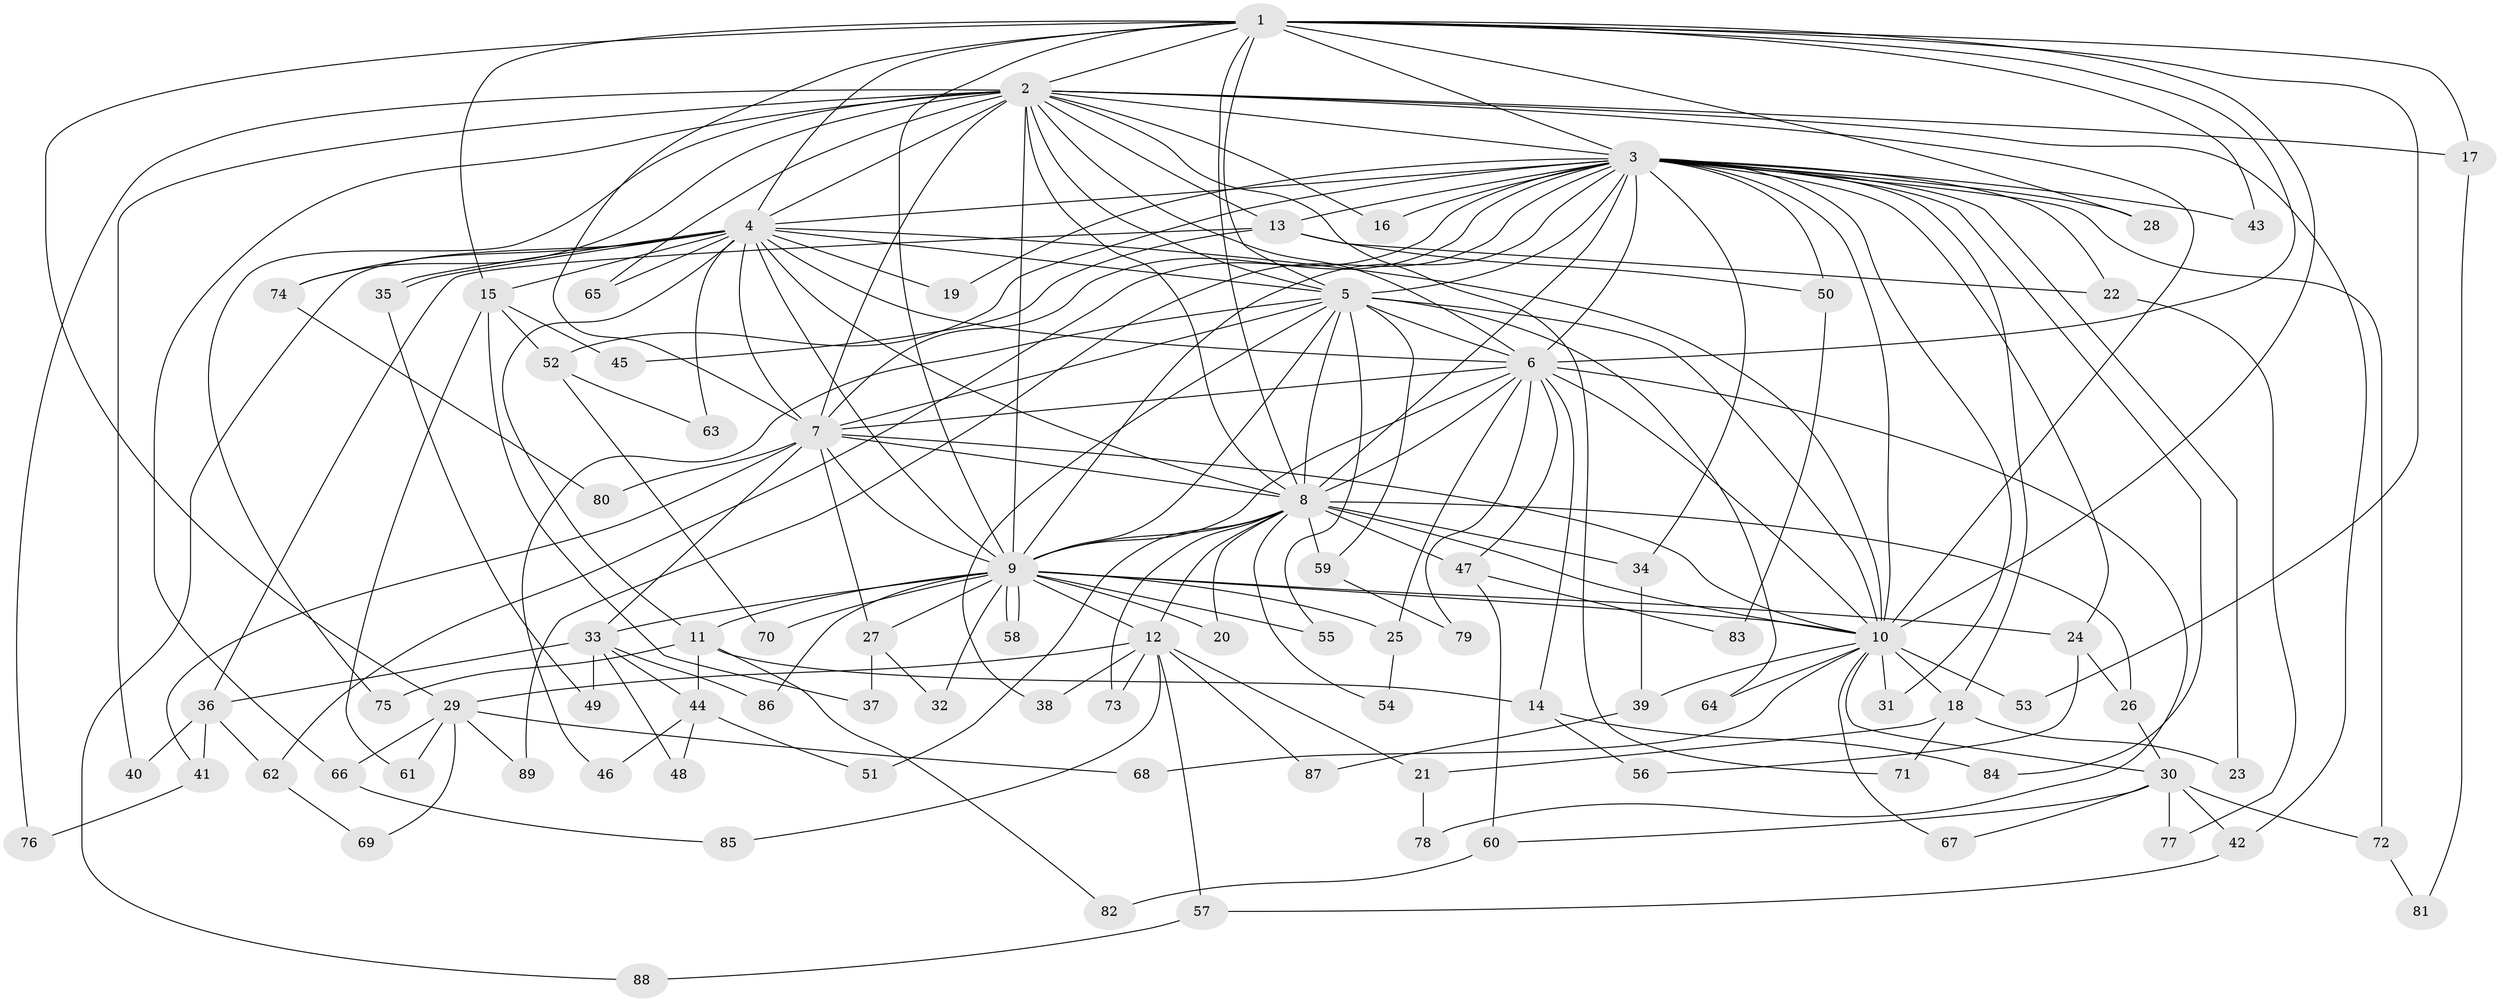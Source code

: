 // coarse degree distribution, {15: 0.027777777777777776, 13: 0.027777777777777776, 12: 0.05555555555555555, 14: 0.05555555555555555, 11: 0.08333333333333333, 16: 0.027777777777777776, 10: 0.027777777777777776, 19: 0.027777777777777776, 3: 0.19444444444444445, 8: 0.05555555555555555, 4: 0.1388888888888889, 7: 0.027777777777777776, 2: 0.19444444444444445, 5: 0.027777777777777776, 1: 0.027777777777777776}
// Generated by graph-tools (version 1.1) at 2025/49/03/04/25 22:49:41]
// undirected, 89 vertices, 203 edges
graph export_dot {
  node [color=gray90,style=filled];
  1;
  2;
  3;
  4;
  5;
  6;
  7;
  8;
  9;
  10;
  11;
  12;
  13;
  14;
  15;
  16;
  17;
  18;
  19;
  20;
  21;
  22;
  23;
  24;
  25;
  26;
  27;
  28;
  29;
  30;
  31;
  32;
  33;
  34;
  35;
  36;
  37;
  38;
  39;
  40;
  41;
  42;
  43;
  44;
  45;
  46;
  47;
  48;
  49;
  50;
  51;
  52;
  53;
  54;
  55;
  56;
  57;
  58;
  59;
  60;
  61;
  62;
  63;
  64;
  65;
  66;
  67;
  68;
  69;
  70;
  71;
  72;
  73;
  74;
  75;
  76;
  77;
  78;
  79;
  80;
  81;
  82;
  83;
  84;
  85;
  86;
  87;
  88;
  89;
  1 -- 2;
  1 -- 3;
  1 -- 4;
  1 -- 5;
  1 -- 6;
  1 -- 7;
  1 -- 8;
  1 -- 9;
  1 -- 10;
  1 -- 15;
  1 -- 17;
  1 -- 28;
  1 -- 29;
  1 -- 43;
  1 -- 53;
  2 -- 3;
  2 -- 4;
  2 -- 5;
  2 -- 6;
  2 -- 7;
  2 -- 8;
  2 -- 9;
  2 -- 10;
  2 -- 13;
  2 -- 16;
  2 -- 17;
  2 -- 40;
  2 -- 42;
  2 -- 65;
  2 -- 66;
  2 -- 71;
  2 -- 74;
  2 -- 75;
  2 -- 76;
  3 -- 4;
  3 -- 5;
  3 -- 6;
  3 -- 7;
  3 -- 8;
  3 -- 9;
  3 -- 10;
  3 -- 13;
  3 -- 16;
  3 -- 18;
  3 -- 19;
  3 -- 22;
  3 -- 23;
  3 -- 24;
  3 -- 28;
  3 -- 31;
  3 -- 34;
  3 -- 43;
  3 -- 50;
  3 -- 52;
  3 -- 62;
  3 -- 72;
  3 -- 84;
  3 -- 89;
  4 -- 5;
  4 -- 6;
  4 -- 7;
  4 -- 8;
  4 -- 9;
  4 -- 10;
  4 -- 11;
  4 -- 15;
  4 -- 19;
  4 -- 35;
  4 -- 35;
  4 -- 63;
  4 -- 65;
  4 -- 74;
  4 -- 88;
  5 -- 6;
  5 -- 7;
  5 -- 8;
  5 -- 9;
  5 -- 10;
  5 -- 38;
  5 -- 46;
  5 -- 55;
  5 -- 59;
  5 -- 64;
  6 -- 7;
  6 -- 8;
  6 -- 9;
  6 -- 10;
  6 -- 14;
  6 -- 25;
  6 -- 47;
  6 -- 78;
  6 -- 79;
  7 -- 8;
  7 -- 9;
  7 -- 10;
  7 -- 27;
  7 -- 33;
  7 -- 41;
  7 -- 80;
  8 -- 9;
  8 -- 10;
  8 -- 12;
  8 -- 20;
  8 -- 26;
  8 -- 34;
  8 -- 47;
  8 -- 51;
  8 -- 54;
  8 -- 59;
  8 -- 73;
  9 -- 10;
  9 -- 11;
  9 -- 12;
  9 -- 20;
  9 -- 24;
  9 -- 25;
  9 -- 27;
  9 -- 32;
  9 -- 33;
  9 -- 55;
  9 -- 58;
  9 -- 58;
  9 -- 70;
  9 -- 86;
  10 -- 18;
  10 -- 30;
  10 -- 31;
  10 -- 39;
  10 -- 53;
  10 -- 64;
  10 -- 67;
  10 -- 68;
  11 -- 14;
  11 -- 44;
  11 -- 75;
  11 -- 82;
  12 -- 21;
  12 -- 29;
  12 -- 38;
  12 -- 57;
  12 -- 73;
  12 -- 85;
  12 -- 87;
  13 -- 22;
  13 -- 36;
  13 -- 45;
  13 -- 50;
  14 -- 56;
  14 -- 84;
  15 -- 37;
  15 -- 45;
  15 -- 52;
  15 -- 61;
  17 -- 81;
  18 -- 21;
  18 -- 23;
  18 -- 71;
  21 -- 78;
  22 -- 77;
  24 -- 26;
  24 -- 56;
  25 -- 54;
  26 -- 30;
  27 -- 32;
  27 -- 37;
  29 -- 61;
  29 -- 66;
  29 -- 68;
  29 -- 69;
  29 -- 89;
  30 -- 42;
  30 -- 60;
  30 -- 67;
  30 -- 72;
  30 -- 77;
  33 -- 36;
  33 -- 44;
  33 -- 48;
  33 -- 49;
  33 -- 86;
  34 -- 39;
  35 -- 49;
  36 -- 40;
  36 -- 41;
  36 -- 62;
  39 -- 87;
  41 -- 76;
  42 -- 57;
  44 -- 46;
  44 -- 48;
  44 -- 51;
  47 -- 60;
  47 -- 83;
  50 -- 83;
  52 -- 63;
  52 -- 70;
  57 -- 88;
  59 -- 79;
  60 -- 82;
  62 -- 69;
  66 -- 85;
  72 -- 81;
  74 -- 80;
}
